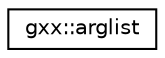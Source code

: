 digraph "Graphical Class Hierarchy"
{
  edge [fontname="Helvetica",fontsize="10",labelfontname="Helvetica",labelfontsize="10"];
  node [fontname="Helvetica",fontsize="10",shape=record];
  rankdir="LR";
  Node1 [label="gxx::arglist",height=0.2,width=0.4,color="black", fillcolor="white", style="filled",URL="$classgxx_1_1arglist.html"];
}
